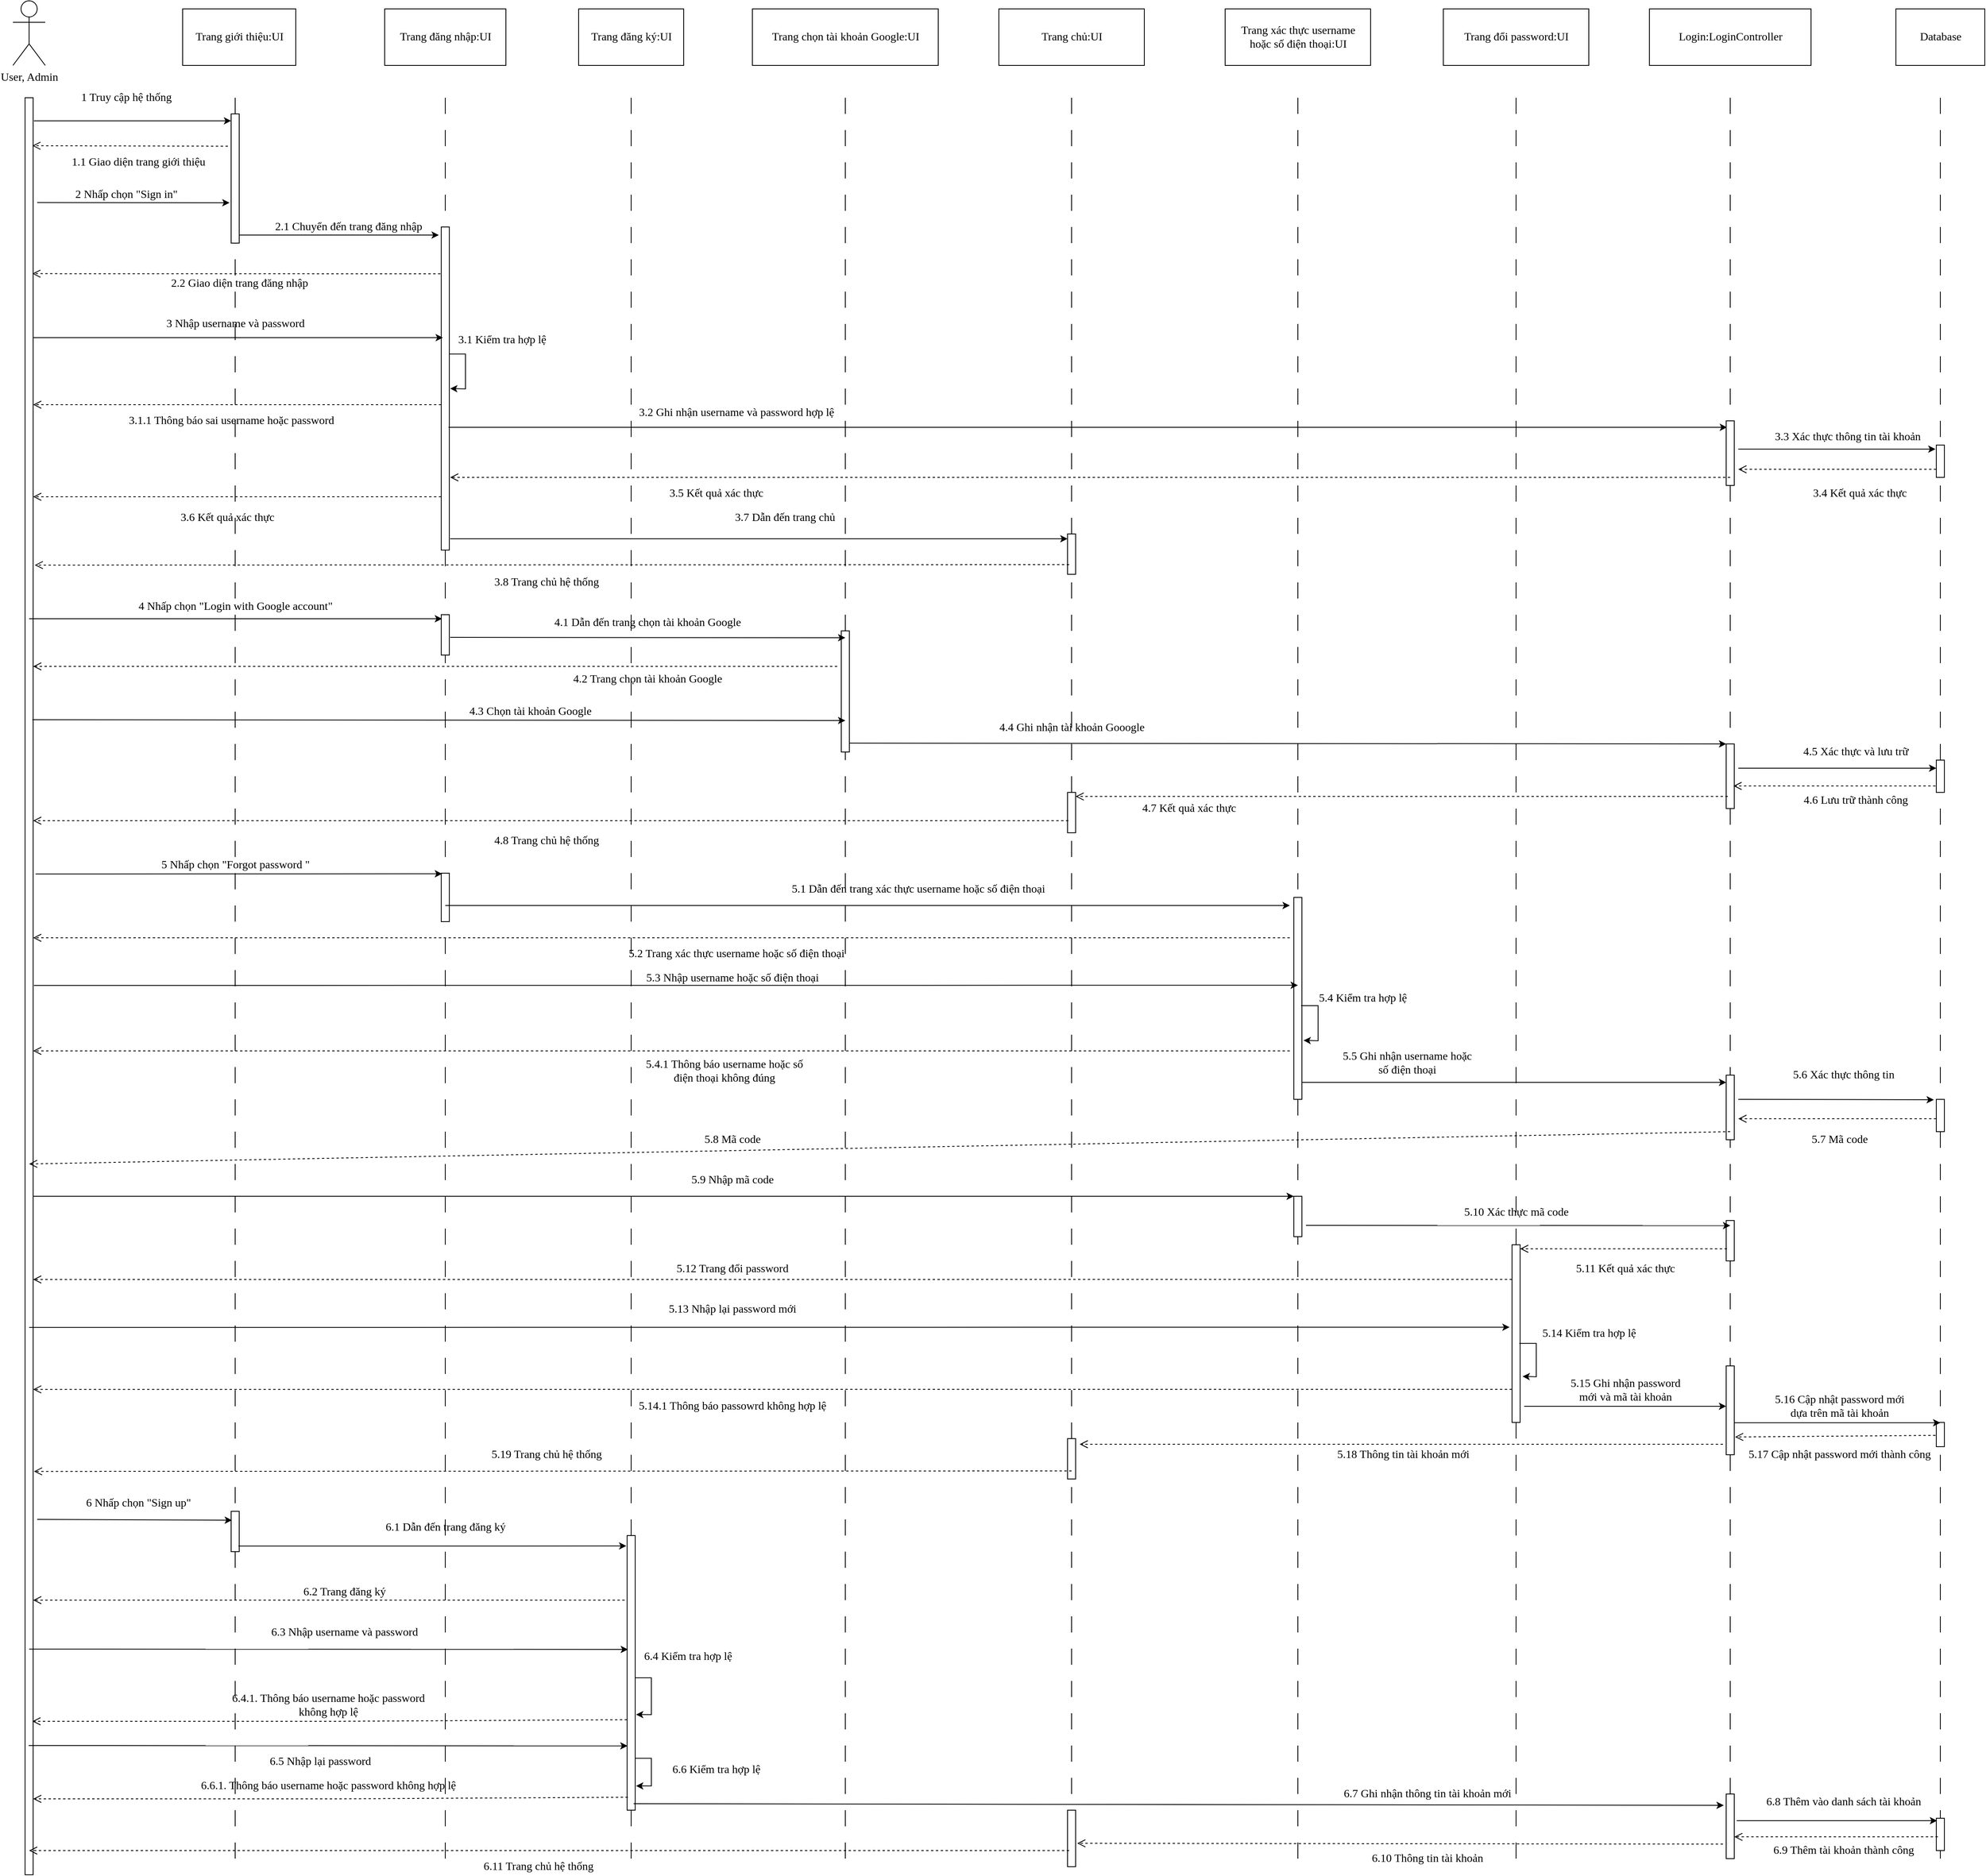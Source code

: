 <mxfile version="13.10.4" type="google"><diagram id="CUPDjBC2wS3wIYwBIbWn" name="Page-1"><mxGraphModel dx="1210" dy="659" grid="1" gridSize="10" guides="1" tooltips="1" connect="1" arrows="1" fold="1" page="1" pageScale="1" pageWidth="850" pageHeight="1100" math="0" shadow="0"><root><mxCell id="0"/><mxCell id="1" parent="0"/><mxCell id="hWEHKw0oi7JlBemPA37--1" value="User, Admin" style="shape=umlActor;verticalLabelPosition=bottom;verticalAlign=top;html=1;fontFamily=Verdana;fontSize=14;" parent="1" vertex="1"><mxGeometry x="80" y="40" width="40" height="80" as="geometry"/></mxCell><mxCell id="hWEHKw0oi7JlBemPA37--2" value="" style="html=1;points=[];perimeter=orthogonalPerimeter;fontFamily=Verdana;fontSize=14;" parent="1" vertex="1"><mxGeometry x="95" y="160" width="10" height="2200" as="geometry"/></mxCell><mxCell id="hWEHKw0oi7JlBemPA37--3" value="Trang giới thiệu:UI" style="html=1;fontFamily=Verdana;fontSize=14;" parent="1" vertex="1"><mxGeometry x="290" y="50" width="140" height="70" as="geometry"/></mxCell><mxCell id="hWEHKw0oi7JlBemPA37--4" value="Trang đăng nhập:UI" style="html=1;fontFamily=Verdana;fontSize=14;" parent="1" vertex="1"><mxGeometry x="540" y="50" width="150" height="70" as="geometry"/></mxCell><mxCell id="hWEHKw0oi7JlBemPA37--5" value="Trang đăng ký:UI" style="html=1;fontFamily=Verdana;fontSize=14;" parent="1" vertex="1"><mxGeometry x="780" y="50" width="130" height="70" as="geometry"/></mxCell><mxCell id="hWEHKw0oi7JlBemPA37--6" value="Trang chọn tài khoản Google:UI" style="html=1;fontFamily=Verdana;fontSize=14;" parent="1" vertex="1"><mxGeometry x="995" y="50" width="230" height="70" as="geometry"/></mxCell><mxCell id="hWEHKw0oi7JlBemPA37--7" value="Login:LoginController" style="html=1;fontFamily=Verdana;fontSize=14;" parent="1" vertex="1"><mxGeometry x="2105" y="50" width="200" height="70" as="geometry"/></mxCell><mxCell id="hWEHKw0oi7JlBemPA37--8" value="Database" style="html=1;fontFamily=Verdana;fontSize=14;" parent="1" vertex="1"><mxGeometry x="2410" y="50" width="110" height="70" as="geometry"/></mxCell><mxCell id="hWEHKw0oi7JlBemPA37--9" value="" style="line;strokeWidth=1;direction=south;html=1;dashed=1;dashPattern=20 20;fontFamily=Verdana;fontSize=14;" parent="1" vertex="1"><mxGeometry x="350" y="160" width="10" height="2200" as="geometry"/></mxCell><mxCell id="hWEHKw0oi7JlBemPA37--12" value="" style="line;strokeWidth=1;direction=south;html=1;dashed=1;dashPattern=20 20;fontFamily=Verdana;fontSize=14;" parent="1" vertex="1"><mxGeometry x="610" y="160" width="10" height="2200" as="geometry"/></mxCell><mxCell id="hWEHKw0oi7JlBemPA37--13" value="" style="line;strokeWidth=1;direction=south;html=1;dashed=1;dashPattern=20 20;fontFamily=Verdana;fontSize=14;" parent="1" vertex="1"><mxGeometry x="840" y="160" width="10" height="2200" as="geometry"/></mxCell><mxCell id="hWEHKw0oi7JlBemPA37--14" value="" style="line;strokeWidth=1;direction=south;html=1;dashed=1;dashPattern=20 20;fontFamily=Verdana;fontSize=14;" parent="1" vertex="1"><mxGeometry x="1105" y="160" width="10" height="2200" as="geometry"/></mxCell><mxCell id="hWEHKw0oi7JlBemPA37--15" value="" style="line;strokeWidth=1;direction=south;html=1;dashed=1;dashPattern=20 20;fontFamily=Verdana;fontSize=14;" parent="1" vertex="1"><mxGeometry x="2200" y="160" width="10" height="2200" as="geometry"/></mxCell><mxCell id="hWEHKw0oi7JlBemPA37--16" value="" style="line;strokeWidth=1;direction=south;html=1;dashed=1;dashPattern=20 20;fontFamily=Verdana;fontSize=14;" parent="1" vertex="1"><mxGeometry x="2460" y="160" width="10" height="2200" as="geometry"/></mxCell><mxCell id="p5-qOaC-s5aJqxUV4c3C-1" value="" style="endArrow=classic;html=1;exitX=1.1;exitY=0.013;exitDx=0;exitDy=0;exitPerimeter=0;fontFamily=Verdana;fontSize=14;" parent="1" source="hWEHKw0oi7JlBemPA37--2" target="p5-qOaC-s5aJqxUV4c3C-2" edge="1"><mxGeometry width="50" height="50" relative="1" as="geometry"><mxPoint x="420" y="280" as="sourcePoint"/><mxPoint x="310" y="182" as="targetPoint"/></mxGeometry></mxCell><mxCell id="p5-qOaC-s5aJqxUV4c3C-2" value="" style="html=1;points=[];perimeter=orthogonalPerimeter;fontFamily=Verdana;fontSize=14;" parent="1" vertex="1"><mxGeometry x="350" y="180" width="10" height="160" as="geometry"/></mxCell><mxCell id="p5-qOaC-s5aJqxUV4c3C-3" value="1 Truy cập hệ thống" style="text;html=1;align=center;verticalAlign=middle;resizable=0;points=[];autosize=1;fontFamily=Verdana;fontSize=14;" parent="1" vertex="1"><mxGeometry x="140" y="150" width="160" height="20" as="geometry"/></mxCell><mxCell id="p5-qOaC-s5aJqxUV4c3C-4" value="" style="html=1;verticalAlign=bottom;endArrow=open;dashed=1;endSize=8;entryX=0.9;entryY=0.027;entryDx=0;entryDy=0;entryPerimeter=0;fontFamily=Verdana;fontSize=14;" parent="1" target="hWEHKw0oi7JlBemPA37--2" edge="1"><mxGeometry relative="1" as="geometry"><mxPoint x="346" y="220" as="sourcePoint"/><mxPoint x="400" y="260" as="targetPoint"/></mxGeometry></mxCell><mxCell id="p5-qOaC-s5aJqxUV4c3C-5" value="1.1 Giao diện trang giới thiệu" style="text;html=1;align=center;verticalAlign=middle;resizable=0;points=[];autosize=1;fontFamily=Verdana;fontSize=14;" parent="1" vertex="1"><mxGeometry x="125" y="230" width="220" height="20" as="geometry"/></mxCell><mxCell id="55dlHWqu9DWazeISwio_-1" value="" style="endArrow=classic;html=1;exitX=1.5;exitY=0.059;exitDx=0;exitDy=0;exitPerimeter=0;fontFamily=Verdana;fontSize=14;" parent="1" source="hWEHKw0oi7JlBemPA37--2" edge="1"><mxGeometry width="50" height="50" relative="1" as="geometry"><mxPoint x="420" y="380" as="sourcePoint"/><mxPoint x="348" y="290" as="targetPoint"/></mxGeometry></mxCell><mxCell id="55dlHWqu9DWazeISwio_-2" value="2 Nhấp chọn &quot;Sign in&quot;" style="text;html=1;align=center;verticalAlign=middle;resizable=0;points=[];autosize=1;fontFamily=Verdana;fontSize=14;" parent="1" vertex="1"><mxGeometry x="135" y="270" width="170" height="20" as="geometry"/></mxCell><mxCell id="55dlHWqu9DWazeISwio_-12" style="edgeStyle=orthogonalEdgeStyle;rounded=0;orthogonalLoop=1;jettySize=auto;html=1;exitX=0.9;exitY=0.393;exitDx=0;exitDy=0;exitPerimeter=0;fontFamily=Verdana;fontSize=14;" parent="1" source="55dlHWqu9DWazeISwio_-3" edge="1"><mxGeometry relative="1" as="geometry"><mxPoint x="621" y="520" as="targetPoint"/></mxGeometry></mxCell><mxCell id="55dlHWqu9DWazeISwio_-3" value="" style="html=1;points=[];perimeter=orthogonalPerimeter;fontFamily=Verdana;fontSize=14;" parent="1" vertex="1"><mxGeometry x="610" y="320" width="10" height="400" as="geometry"/></mxCell><mxCell id="55dlHWqu9DWazeISwio_-4" value="" style="endArrow=classic;html=1;fontFamily=Verdana;fontSize=14;" parent="1" edge="1"><mxGeometry width="50" height="50" relative="1" as="geometry"><mxPoint x="360" y="330" as="sourcePoint"/><mxPoint x="607" y="330" as="targetPoint"/></mxGeometry></mxCell><mxCell id="55dlHWqu9DWazeISwio_-5" value="2.1 Chuyển đến trang đăng nhập" style="text;html=1;align=center;verticalAlign=middle;resizable=0;points=[];autosize=1;fontFamily=Verdana;fontSize=14;" parent="1" vertex="1"><mxGeometry x="370" y="310" width="250" height="20" as="geometry"/></mxCell><mxCell id="55dlHWqu9DWazeISwio_-6" value="" style="html=1;verticalAlign=bottom;endArrow=open;dashed=1;endSize=8;entryX=0.9;entryY=0.099;entryDx=0;entryDy=0;entryPerimeter=0;fontFamily=Verdana;fontSize=14;" parent="1" target="hWEHKw0oi7JlBemPA37--2" edge="1"><mxGeometry relative="1" as="geometry"><mxPoint x="609" y="378" as="sourcePoint"/><mxPoint x="362" y="372" as="targetPoint"/></mxGeometry></mxCell><mxCell id="55dlHWqu9DWazeISwio_-7" value="2.2 Giao diện trang đăng nhập" style="text;html=1;align=center;verticalAlign=middle;resizable=0;points=[];autosize=1;fontFamily=Verdana;fontSize=14;" parent="1" vertex="1"><mxGeometry x="245" y="380" width="230" height="20" as="geometry"/></mxCell><mxCell id="55dlHWqu9DWazeISwio_-10" value="" style="endArrow=classic;html=1;exitX=1;exitY=0.135;exitDx=0;exitDy=0;exitPerimeter=0;fontFamily=Verdana;fontSize=14;" parent="1" source="hWEHKw0oi7JlBemPA37--2" edge="1"><mxGeometry width="50" height="50" relative="1" as="geometry"><mxPoint x="420" y="460" as="sourcePoint"/><mxPoint x="612" y="457" as="targetPoint"/></mxGeometry></mxCell><mxCell id="55dlHWqu9DWazeISwio_-11" value="3 Nhập username và password" style="text;html=1;align=center;verticalAlign=middle;resizable=0;points=[];autosize=1;fontFamily=Verdana;fontSize=14;" parent="1" vertex="1"><mxGeometry x="240" y="430" width="230" height="20" as="geometry"/></mxCell><mxCell id="55dlHWqu9DWazeISwio_-13" value="3.1 Kiểm tra hợp lệ" style="text;html=1;align=center;verticalAlign=middle;resizable=0;points=[];autosize=1;fontFamily=Verdana;fontSize=14;" parent="1" vertex="1"><mxGeometry x="610" y="450" width="150" height="20" as="geometry"/></mxCell><mxCell id="55dlHWqu9DWazeISwio_-16" value="Trang chủ:UI" style="html=1;fontFamily=Verdana;fontSize=14;" parent="1" vertex="1"><mxGeometry x="1300" y="50" width="180" height="70" as="geometry"/></mxCell><mxCell id="55dlHWqu9DWazeISwio_-17" value="" style="line;strokeWidth=1;direction=south;html=1;dashed=1;dashPattern=20 20;fontFamily=Verdana;fontSize=14;" parent="1" vertex="1"><mxGeometry x="1385" y="160" width="10" height="2200" as="geometry"/></mxCell><mxCell id="55dlHWqu9DWazeISwio_-18" value="" style="endArrow=classic;html=1;entryX=0.1;entryY=0.1;entryDx=0;entryDy=0;entryPerimeter=0;fontFamily=Verdana;fontSize=14;" parent="1" target="55dlHWqu9DWazeISwio_-19" edge="1"><mxGeometry width="50" height="50" relative="1" as="geometry"><mxPoint x="619" y="568" as="sourcePoint"/><mxPoint x="1350" y="568" as="targetPoint"/></mxGeometry></mxCell><mxCell id="55dlHWqu9DWazeISwio_-19" value="" style="html=1;points=[];perimeter=orthogonalPerimeter;fontFamily=Verdana;fontSize=14;" parent="1" vertex="1"><mxGeometry x="2200" y="560" width="10" height="80" as="geometry"/></mxCell><mxCell id="55dlHWqu9DWazeISwio_-20" value="3.2 Ghi nhận username và password hợp lệ" style="text;html=1;align=center;verticalAlign=middle;resizable=0;points=[];autosize=1;fontFamily=Verdana;fontSize=14;" parent="1" vertex="1"><mxGeometry x="815" y="540" width="320" height="20" as="geometry"/></mxCell><mxCell id="55dlHWqu9DWazeISwio_-21" value="" style="html=1;points=[];perimeter=orthogonalPerimeter;fontFamily=Verdana;fontSize=14;" parent="1" vertex="1"><mxGeometry x="2460" y="590" width="10" height="40" as="geometry"/></mxCell><mxCell id="55dlHWqu9DWazeISwio_-22" value="" style="endArrow=classic;html=1;entryX=-0.1;entryY=0.125;entryDx=0;entryDy=0;entryPerimeter=0;exitX=1.5;exitY=0.438;exitDx=0;exitDy=0;exitPerimeter=0;fontFamily=Verdana;fontSize=14;" parent="1" source="55dlHWqu9DWazeISwio_-19" target="55dlHWqu9DWazeISwio_-21" edge="1"><mxGeometry width="50" height="50" relative="1" as="geometry"><mxPoint x="1970" y="595" as="sourcePoint"/><mxPoint x="1790" y="460" as="targetPoint"/></mxGeometry></mxCell><mxCell id="55dlHWqu9DWazeISwio_-23" value="&lt;div style=&quot;font-size: 14px;&quot;&gt;3.3 Xác thực thông tin tài khoản&lt;br style=&quot;font-size: 14px;&quot;&gt;&lt;/div&gt;" style="text;html=1;align=center;verticalAlign=middle;resizable=0;points=[];autosize=1;fontFamily=Verdana;fontSize=14;" parent="1" vertex="1"><mxGeometry x="2230" y="570" width="240" height="20" as="geometry"/></mxCell><mxCell id="55dlHWqu9DWazeISwio_-24" value="" style="html=1;verticalAlign=bottom;endArrow=open;dashed=1;endSize=8;exitX=0;exitY=0.75;exitDx=0;exitDy=0;exitPerimeter=0;entryX=1.5;entryY=0.75;entryDx=0;entryDy=0;entryPerimeter=0;fontFamily=Verdana;fontSize=14;" parent="1" source="55dlHWqu9DWazeISwio_-21" target="55dlHWqu9DWazeISwio_-19" edge="1"><mxGeometry relative="1" as="geometry"><mxPoint x="1900" y="490" as="sourcePoint"/><mxPoint x="1820" y="490" as="targetPoint"/></mxGeometry></mxCell><mxCell id="55dlHWqu9DWazeISwio_-25" value="3.4 Kết quả xác thực" style="text;html=1;align=center;verticalAlign=middle;resizable=0;points=[];autosize=1;fontFamily=Verdana;fontSize=14;" parent="1" vertex="1"><mxGeometry x="2285" y="640" width="160" height="20" as="geometry"/></mxCell><mxCell id="55dlHWqu9DWazeISwio_-26" value="" style="html=1;verticalAlign=bottom;endArrow=open;dashed=1;endSize=8;exitX=0.5;exitY=0.875;exitDx=0;exitDy=0;exitPerimeter=0;fontFamily=Verdana;fontSize=14;" parent="1" source="55dlHWqu9DWazeISwio_-19" edge="1"><mxGeometry relative="1" as="geometry"><mxPoint x="1663" y="630" as="sourcePoint"/><mxPoint x="621" y="630" as="targetPoint"/></mxGeometry></mxCell><mxCell id="55dlHWqu9DWazeISwio_-27" value="3.5 Kết quả xác thực" style="text;html=1;align=center;verticalAlign=middle;resizable=0;points=[];autosize=1;fontFamily=Verdana;fontSize=14;" parent="1" vertex="1"><mxGeometry x="870" y="640" width="160" height="20" as="geometry"/></mxCell><mxCell id="55dlHWqu9DWazeISwio_-28" value="" style="html=1;verticalAlign=bottom;endArrow=open;dashed=1;endSize=8;exitX=0;exitY=0.835;exitDx=0;exitDy=0;exitPerimeter=0;fontFamily=Verdana;fontSize=14;" parent="1" source="55dlHWqu9DWazeISwio_-3" target="hWEHKw0oi7JlBemPA37--2" edge="1"><mxGeometry relative="1" as="geometry"><mxPoint x="480" y="520" as="sourcePoint"/><mxPoint x="400" y="520" as="targetPoint"/></mxGeometry></mxCell><mxCell id="55dlHWqu9DWazeISwio_-29" value="3.6 Kết quả xác thực" style="text;html=1;align=center;verticalAlign=middle;resizable=0;points=[];autosize=1;fontFamily=Verdana;fontSize=14;" parent="1" vertex="1"><mxGeometry x="265" y="670" width="160" height="20" as="geometry"/></mxCell><mxCell id="55dlHWqu9DWazeISwio_-30" value="" style="html=1;points=[];perimeter=orthogonalPerimeter;fontFamily=Verdana;fontSize=14;" parent="1" vertex="1"><mxGeometry x="1385" y="700" width="10" height="50" as="geometry"/></mxCell><mxCell id="55dlHWqu9DWazeISwio_-31" value="" style="endArrow=classic;html=1;entryX=0;entryY=0.12;entryDx=0;entryDy=0;entryPerimeter=0;fontFamily=Verdana;fontSize=14;" parent="1" target="55dlHWqu9DWazeISwio_-30" edge="1"><mxGeometry width="50" height="50" relative="1" as="geometry"><mxPoint x="621" y="706" as="sourcePoint"/><mxPoint x="1050" y="550" as="targetPoint"/></mxGeometry></mxCell><mxCell id="55dlHWqu9DWazeISwio_-32" value="3.7 Dẫn đến trang chủ" style="text;html=1;align=center;verticalAlign=middle;resizable=0;points=[];autosize=1;fontFamily=Verdana;fontSize=14;" parent="1" vertex="1"><mxGeometry x="950" y="670" width="170" height="20" as="geometry"/></mxCell><mxCell id="55dlHWqu9DWazeISwio_-33" value="" style="html=1;verticalAlign=bottom;endArrow=open;dashed=1;endSize=8;exitX=0.2;exitY=0.76;exitDx=0;exitDy=0;exitPerimeter=0;entryX=1.2;entryY=0.263;entryDx=0;entryDy=0;entryPerimeter=0;fontFamily=Verdana;fontSize=14;" parent="1" source="55dlHWqu9DWazeISwio_-30" target="hWEHKw0oi7JlBemPA37--2" edge="1"><mxGeometry relative="1" as="geometry"><mxPoint x="1060" y="570" as="sourcePoint"/><mxPoint x="980" y="570" as="targetPoint"/></mxGeometry></mxCell><mxCell id="55dlHWqu9DWazeISwio_-34" value="3.8 Trang chủ hệ thống" style="text;html=1;align=center;verticalAlign=middle;resizable=0;points=[];autosize=1;fontFamily=Verdana;fontSize=14;" parent="1" vertex="1"><mxGeometry x="650" y="750" width="180" height="20" as="geometry"/></mxCell><mxCell id="55dlHWqu9DWazeISwio_-35" value="" style="html=1;points=[];perimeter=orthogonalPerimeter;fontFamily=Verdana;fontSize=14;" parent="1" vertex="1"><mxGeometry x="610" y="800" width="10" height="50" as="geometry"/></mxCell><mxCell id="55dlHWqu9DWazeISwio_-36" value="" style="endArrow=classic;html=1;entryX=0.1;entryY=0.1;entryDx=0;entryDy=0;entryPerimeter=0;fontFamily=Verdana;fontSize=14;" parent="1" target="55dlHWqu9DWazeISwio_-35" edge="1"><mxGeometry width="50" height="50" relative="1" as="geometry"><mxPoint x="100" y="805" as="sourcePoint"/><mxPoint x="450" y="700" as="targetPoint"/></mxGeometry></mxCell><mxCell id="55dlHWqu9DWazeISwio_-37" value="4 Nhấp chọn &quot;Login with Google account&quot;" style="text;html=1;align=center;verticalAlign=middle;resizable=0;points=[];autosize=1;fontFamily=Verdana;fontSize=14;" parent="1" vertex="1"><mxGeometry x="200" y="780" width="310" height="20" as="geometry"/></mxCell><mxCell id="55dlHWqu9DWazeISwio_-38" value="" style="html=1;points=[];perimeter=orthogonalPerimeter;fontFamily=Verdana;fontSize=14;" parent="1" vertex="1"><mxGeometry x="1105" y="820" width="10" height="150" as="geometry"/></mxCell><mxCell id="55dlHWqu9DWazeISwio_-39" value="" style="endArrow=classic;html=1;entryX=0.5;entryY=0.057;entryDx=0;entryDy=0;entryPerimeter=0;fontFamily=Verdana;fontSize=14;" parent="1" target="55dlHWqu9DWazeISwio_-38" edge="1"><mxGeometry width="50" height="50" relative="1" as="geometry"><mxPoint x="621" y="828" as="sourcePoint"/><mxPoint x="800" y="780" as="targetPoint"/></mxGeometry></mxCell><mxCell id="55dlHWqu9DWazeISwio_-40" value="4.1 Dẫn đến trang chọn tài khoản Google" style="text;html=1;align=center;verticalAlign=middle;resizable=0;points=[];autosize=1;fontFamily=Verdana;fontSize=14;" parent="1" vertex="1"><mxGeometry x="710" y="800" width="310" height="20" as="geometry"/></mxCell><mxCell id="55dlHWqu9DWazeISwio_-41" value="" style="html=1;verticalAlign=bottom;endArrow=open;dashed=1;endSize=8;fontFamily=Verdana;fontSize=14;entryX=1;entryY=0.32;entryDx=0;entryDy=0;entryPerimeter=0;" parent="1" target="hWEHKw0oi7JlBemPA37--2" edge="1"><mxGeometry relative="1" as="geometry"><mxPoint x="1100" y="864" as="sourcePoint"/><mxPoint x="750" y="810" as="targetPoint"/></mxGeometry></mxCell><mxCell id="55dlHWqu9DWazeISwio_-43" value="4.2 Trang chọn tài khoản Google" style="text;html=1;align=center;verticalAlign=middle;resizable=0;points=[];autosize=1;fontFamily=Verdana;fontSize=14;" parent="1" vertex="1"><mxGeometry x="745" y="870" width="240" height="20" as="geometry"/></mxCell><mxCell id="55dlHWqu9DWazeISwio_-47" value="" style="endArrow=classic;html=1;exitX=0.9;exitY=0.35;exitDx=0;exitDy=0;exitPerimeter=0;fontFamily=Verdana;fontSize=14;" parent="1" source="hWEHKw0oi7JlBemPA37--2" edge="1"><mxGeometry width="50" height="50" relative="1" as="geometry"><mxPoint x="109" y="931" as="sourcePoint"/><mxPoint x="1110" y="931" as="targetPoint"/></mxGeometry></mxCell><mxCell id="55dlHWqu9DWazeISwio_-48" value="4.3 Chọn tài khoản Google" style="text;html=1;align=center;verticalAlign=middle;resizable=0;points=[];autosize=1;fontFamily=Verdana;fontSize=14;" parent="1" vertex="1"><mxGeometry x="620" y="910" width="200" height="20" as="geometry"/></mxCell><mxCell id="55dlHWqu9DWazeISwio_-49" value="" style="html=1;points=[];perimeter=orthogonalPerimeter;fontFamily=Verdana;fontSize=14;" parent="1" vertex="1"><mxGeometry x="2200" y="960" width="10" height="80" as="geometry"/></mxCell><mxCell id="55dlHWqu9DWazeISwio_-50" value="" style="endArrow=classic;html=1;exitX=1;exitY=0.927;exitDx=0;exitDy=0;exitPerimeter=0;fontFamily=Verdana;fontSize=14;" parent="1" source="55dlHWqu9DWazeISwio_-38" target="55dlHWqu9DWazeISwio_-49" edge="1"><mxGeometry width="50" height="50" relative="1" as="geometry"><mxPoint x="1310" y="1020" as="sourcePoint"/><mxPoint x="1360" y="970" as="targetPoint"/></mxGeometry></mxCell><mxCell id="55dlHWqu9DWazeISwio_-51" value="4.4 Ghi nhận tài khoản Gooogle" style="text;html=1;align=center;verticalAlign=middle;resizable=0;points=[];autosize=1;fontFamily=Verdana;fontSize=14;" parent="1" vertex="1"><mxGeometry x="1270" y="930" width="240" height="20" as="geometry"/></mxCell><mxCell id="55dlHWqu9DWazeISwio_-52" value="" style="html=1;points=[];perimeter=orthogonalPerimeter;fontFamily=Verdana;fontSize=14;" parent="1" vertex="1"><mxGeometry x="2460" y="980" width="10" height="40" as="geometry"/></mxCell><mxCell id="55dlHWqu9DWazeISwio_-53" value="" style="endArrow=classic;html=1;exitX=1.5;exitY=0.375;exitDx=0;exitDy=0;exitPerimeter=0;fontFamily=Verdana;fontSize=14;" parent="1" source="55dlHWqu9DWazeISwio_-49" target="55dlHWqu9DWazeISwio_-52" edge="1"><mxGeometry width="50" height="50" relative="1" as="geometry"><mxPoint x="1860" y="1020" as="sourcePoint"/><mxPoint x="1910" y="970" as="targetPoint"/></mxGeometry></mxCell><mxCell id="55dlHWqu9DWazeISwio_-54" value="4.5 Xác thực và lưu trữ" style="text;html=1;align=center;verticalAlign=middle;resizable=0;points=[];autosize=1;fontFamily=Verdana;fontSize=14;" parent="1" vertex="1"><mxGeometry x="2270" y="960" width="180" height="20" as="geometry"/></mxCell><mxCell id="55dlHWqu9DWazeISwio_-55" value="" style="html=1;points=[];perimeter=orthogonalPerimeter;fontFamily=Verdana;fontSize=14;" parent="1" vertex="1"><mxGeometry x="1385" y="1020" width="10" height="50" as="geometry"/></mxCell><mxCell id="55dlHWqu9DWazeISwio_-56" value="" style="html=1;verticalAlign=bottom;endArrow=open;dashed=1;endSize=8;exitX=0.2;exitY=0.813;exitDx=0;exitDy=0;exitPerimeter=0;fontFamily=Verdana;fontSize=14;" parent="1" source="55dlHWqu9DWazeISwio_-49" target="55dlHWqu9DWazeISwio_-55" edge="1"><mxGeometry relative="1" as="geometry"><mxPoint x="1520" y="1030" as="sourcePoint"/><mxPoint x="1440" y="1030" as="targetPoint"/></mxGeometry></mxCell><mxCell id="55dlHWqu9DWazeISwio_-57" value="4.7 Kết quả xác thực" style="text;html=1;align=center;verticalAlign=middle;resizable=0;points=[];autosize=1;fontFamily=Verdana;fontSize=14;" parent="1" vertex="1"><mxGeometry x="1455" y="1030" width="160" height="20" as="geometry"/></mxCell><mxCell id="55dlHWqu9DWazeISwio_-58" value="" style="html=1;verticalAlign=bottom;endArrow=open;dashed=1;endSize=8;exitX=0.1;exitY=0.7;exitDx=0;exitDy=0;exitPerimeter=0;fontFamily=Verdana;fontSize=14;" parent="1" source="55dlHWqu9DWazeISwio_-55" target="hWEHKw0oi7JlBemPA37--2" edge="1"><mxGeometry relative="1" as="geometry"><mxPoint x="1260" y="1030" as="sourcePoint"/><mxPoint x="1180" y="1030" as="targetPoint"/></mxGeometry></mxCell><mxCell id="55dlHWqu9DWazeISwio_-59" value="4.8 Trang chủ hệ thống" style="text;html=1;align=center;verticalAlign=middle;resizable=0;points=[];autosize=1;fontFamily=Verdana;fontSize=14;" parent="1" vertex="1"><mxGeometry x="650" y="1070" width="180" height="20" as="geometry"/></mxCell><mxCell id="55dlHWqu9DWazeISwio_-60" value="" style="html=1;points=[];perimeter=orthogonalPerimeter;fontFamily=Verdana;fontSize=14;" parent="1" vertex="1"><mxGeometry x="610" y="1120" width="10" height="60" as="geometry"/></mxCell><mxCell id="55dlHWqu9DWazeISwio_-61" value="" style="endArrow=classic;html=1;entryX=0.1;entryY=0.013;entryDx=0;entryDy=0;entryPerimeter=0;fontFamily=Verdana;fontSize=14;" parent="1" target="55dlHWqu9DWazeISwio_-60" edge="1"><mxGeometry width="50" height="50" relative="1" as="geometry"><mxPoint x="108" y="1121" as="sourcePoint"/><mxPoint x="450" y="1120" as="targetPoint"/></mxGeometry></mxCell><mxCell id="55dlHWqu9DWazeISwio_-62" value="5 Nhấp chọn &quot;Forgot password &quot;" style="text;html=1;align=center;verticalAlign=middle;resizable=0;points=[];autosize=1;fontFamily=Verdana;fontSize=14;" parent="1" vertex="1"><mxGeometry x="235" y="1100" width="240" height="20" as="geometry"/></mxCell><mxCell id="55dlHWqu9DWazeISwio_-64" value="&lt;div style=&quot;font-size: 14px;&quot;&gt;Trang xác thực username&lt;/div&gt;&lt;div style=&quot;font-size: 14px;&quot;&gt;hoặc số điện thoại:UI&lt;/div&gt;" style="html=1;fontFamily=Verdana;fontSize=14;" parent="1" vertex="1"><mxGeometry x="1580" y="50" width="180" height="70" as="geometry"/></mxCell><mxCell id="55dlHWqu9DWazeISwio_-65" value="" style="line;strokeWidth=1;direction=south;html=1;dashed=1;dashPattern=20 20;fontFamily=Verdana;fontSize=14;" parent="1" vertex="1"><mxGeometry x="1665" y="160" width="10" height="2200" as="geometry"/></mxCell><mxCell id="55dlHWqu9DWazeISwio_-66" value="" style="html=1;points=[];perimeter=orthogonalPerimeter;fontFamily=Verdana;fontSize=14;" parent="1" vertex="1"><mxGeometry x="1665" y="1150" width="10" height="250" as="geometry"/></mxCell><mxCell id="55dlHWqu9DWazeISwio_-67" value="" style="endArrow=classic;html=1;fontFamily=Verdana;fontSize=14;" parent="1" edge="1"><mxGeometry width="50" height="50" relative="1" as="geometry"><mxPoint x="615" y="1160" as="sourcePoint"/><mxPoint x="1660" y="1160" as="targetPoint"/></mxGeometry></mxCell><mxCell id="55dlHWqu9DWazeISwio_-68" value="5.1 Dẫn đến trang xác thực username hoặc số điện thoại" style="text;html=1;align=center;verticalAlign=middle;resizable=0;points=[];autosize=1;fontFamily=Verdana;fontSize=14;" parent="1" vertex="1"><mxGeometry x="990" y="1130" width="420" height="20" as="geometry"/></mxCell><mxCell id="55dlHWqu9DWazeISwio_-69" value="" style="html=1;verticalAlign=bottom;endArrow=open;dashed=1;endSize=8;fontFamily=Verdana;fontSize=14;" parent="1" target="hWEHKw0oi7JlBemPA37--2" edge="1"><mxGeometry relative="1" as="geometry"><mxPoint x="1660" y="1200" as="sourcePoint"/><mxPoint x="1420" y="1170" as="targetPoint"/></mxGeometry></mxCell><mxCell id="55dlHWqu9DWazeISwio_-70" value="5.2 Trang xác thực username hoặc số điện thoại" style="text;html=1;align=center;verticalAlign=middle;resizable=0;points=[];autosize=1;fontFamily=Verdana;fontSize=14;" parent="1" vertex="1"><mxGeometry x="795" y="1210" width="360" height="20" as="geometry"/></mxCell><mxCell id="55dlHWqu9DWazeISwio_-71" value="" style="endArrow=classic;html=1;entryX=0.5;entryY=0.435;entryDx=0;entryDy=0;entryPerimeter=0;fontFamily=Verdana;fontSize=14;" parent="1" target="55dlHWqu9DWazeISwio_-66" edge="1"><mxGeometry width="50" height="50" relative="1" as="geometry"><mxPoint x="106" y="1259" as="sourcePoint"/><mxPoint x="370" y="1150" as="targetPoint"/></mxGeometry></mxCell><mxCell id="55dlHWqu9DWazeISwio_-72" value="5.3 Nhập username hoặc số điện thoại" style="text;html=1;align=center;verticalAlign=middle;resizable=0;points=[];autosize=1;fontFamily=Verdana;fontSize=14;" parent="1" vertex="1"><mxGeometry x="825" y="1240" width="290" height="20" as="geometry"/></mxCell><mxCell id="55dlHWqu9DWazeISwio_-74" style="edgeStyle=orthogonalEdgeStyle;rounded=0;orthogonalLoop=1;jettySize=auto;html=1;exitX=0.9;exitY=0.536;exitDx=0;exitDy=0;exitPerimeter=0;fontFamily=Verdana;fontSize=14;" parent="1" source="55dlHWqu9DWazeISwio_-66" edge="1"><mxGeometry relative="1" as="geometry"><mxPoint x="1677" y="1327" as="targetPoint"/></mxGeometry></mxCell><mxCell id="55dlHWqu9DWazeISwio_-75" value="5.4 Kiểm tra hợp lệ" style="text;html=1;align=center;verticalAlign=middle;resizable=0;points=[];autosize=1;fontFamily=Verdana;fontSize=14;" parent="1" vertex="1"><mxGeometry x="1675" y="1265" width="150" height="20" as="geometry"/></mxCell><mxCell id="55dlHWqu9DWazeISwio_-78" value="" style="endArrow=classic;html=1;exitX=1;exitY=0.916;exitDx=0;exitDy=0;exitPerimeter=0;fontFamily=Verdana;fontSize=14;" parent="1" source="55dlHWqu9DWazeISwio_-66" target="55dlHWqu9DWazeISwio_-79" edge="1"><mxGeometry width="50" height="50" relative="1" as="geometry"><mxPoint x="1970" y="1200" as="sourcePoint"/><mxPoint x="2020" y="1150" as="targetPoint"/></mxGeometry></mxCell><mxCell id="55dlHWqu9DWazeISwio_-79" value="" style="html=1;points=[];perimeter=orthogonalPerimeter;fontFamily=Verdana;fontSize=14;" parent="1" vertex="1"><mxGeometry x="2200" y="1370" width="10" height="80" as="geometry"/></mxCell><mxCell id="55dlHWqu9DWazeISwio_-80" value="&lt;div style=&quot;font-size: 14px;&quot;&gt;5.5 Ghi nhận username hoặc &lt;br style=&quot;font-size: 14px;&quot;&gt;&lt;/div&gt;&lt;div style=&quot;font-size: 14px;&quot;&gt;số điện thoại&lt;br style=&quot;font-size: 14px;&quot;&gt;&lt;/div&gt;" style="text;html=1;align=center;verticalAlign=middle;resizable=0;points=[];autosize=1;fontFamily=Verdana;fontSize=14;" parent="1" vertex="1"><mxGeometry x="1695" y="1335" width="220" height="40" as="geometry"/></mxCell><mxCell id="55dlHWqu9DWazeISwio_-81" value="" style="html=1;points=[];perimeter=orthogonalPerimeter;fontFamily=Verdana;fontSize=14;" parent="1" vertex="1"><mxGeometry x="2460" y="1400" width="10" height="40" as="geometry"/></mxCell><mxCell id="55dlHWqu9DWazeISwio_-82" value="" style="endArrow=classic;html=1;exitX=1.5;exitY=0.375;exitDx=0;exitDy=0;exitPerimeter=0;entryX=-0.3;entryY=0.013;entryDx=0;entryDy=0;entryPerimeter=0;fontFamily=Verdana;fontSize=14;" parent="1" source="55dlHWqu9DWazeISwio_-79" target="55dlHWqu9DWazeISwio_-81" edge="1"><mxGeometry width="50" height="50" relative="1" as="geometry"><mxPoint x="1910" y="1330" as="sourcePoint"/><mxPoint x="1960" y="1280" as="targetPoint"/></mxGeometry></mxCell><mxCell id="55dlHWqu9DWazeISwio_-83" value="5.6 Xác thực thông tin" style="text;html=1;align=center;verticalAlign=middle;resizable=0;points=[];autosize=1;fontFamily=Verdana;fontSize=14;" parent="1" vertex="1"><mxGeometry x="2260" y="1360" width="170" height="20" as="geometry"/></mxCell><mxCell id="55dlHWqu9DWazeISwio_-84" value="" style="html=1;verticalAlign=bottom;endArrow=open;dashed=1;endSize=8;exitX=0;exitY=0.6;exitDx=0;exitDy=0;exitPerimeter=0;entryX=1.5;entryY=0.675;entryDx=0;entryDy=0;entryPerimeter=0;fontFamily=Verdana;fontSize=14;" parent="1" source="55dlHWqu9DWazeISwio_-81" target="55dlHWqu9DWazeISwio_-79" edge="1"><mxGeometry relative="1" as="geometry"><mxPoint x="1970" y="1370" as="sourcePoint"/><mxPoint x="1890" y="1370" as="targetPoint"/></mxGeometry></mxCell><mxCell id="55dlHWqu9DWazeISwio_-85" value="5.7 Mã code" style="text;html=1;align=center;verticalAlign=middle;resizable=0;points=[];autosize=1;fontFamily=Verdana;fontSize=14;" parent="1" vertex="1"><mxGeometry x="2290" y="1440" width="100" height="20" as="geometry"/></mxCell><mxCell id="55dlHWqu9DWazeISwio_-86" value="" style="html=1;verticalAlign=bottom;endArrow=open;dashed=1;endSize=8;exitX=0.5;exitY=0.875;exitDx=0;exitDy=0;exitPerimeter=0;entryX=0.5;entryY=0.6;entryDx=0;entryDy=0;entryPerimeter=0;fontFamily=Verdana;fontSize=14;" parent="1" source="55dlHWqu9DWazeISwio_-79" target="hWEHKw0oi7JlBemPA37--2" edge="1"><mxGeometry relative="1" as="geometry"><mxPoint x="1750" y="1440" as="sourcePoint"/><mxPoint x="120" y="2030" as="targetPoint"/></mxGeometry></mxCell><mxCell id="55dlHWqu9DWazeISwio_-87" value="5.8 Mã code" style="text;html=1;align=center;verticalAlign=middle;resizable=0;points=[];autosize=1;fontFamily=Verdana;fontSize=14;" parent="1" vertex="1"><mxGeometry x="920" y="1440" width="100" height="20" as="geometry"/></mxCell><mxCell id="55dlHWqu9DWazeISwio_-88" value="" style="html=1;points=[];perimeter=orthogonalPerimeter;fontFamily=Verdana;fontSize=14;" parent="1" vertex="1"><mxGeometry x="1665" y="1520" width="10" height="50" as="geometry"/></mxCell><mxCell id="55dlHWqu9DWazeISwio_-89" value="" style="endArrow=classic;html=1;fontFamily=Verdana;fontSize=14;" parent="1" source="hWEHKw0oi7JlBemPA37--2" target="55dlHWqu9DWazeISwio_-88" edge="1"><mxGeometry width="50" height="50" relative="1" as="geometry"><mxPoint x="180" y="1360" as="sourcePoint"/><mxPoint x="230" y="1310" as="targetPoint"/></mxGeometry></mxCell><mxCell id="55dlHWqu9DWazeISwio_-90" value="5.9 Nhập mã code" style="text;html=1;align=center;verticalAlign=middle;resizable=0;points=[];autosize=1;fontFamily=Verdana;fontSize=14;" parent="1" vertex="1"><mxGeometry x="900" y="1490" width="140" height="20" as="geometry"/></mxCell><mxCell id="55dlHWqu9DWazeISwio_-91" value="" style="html=1;points=[];perimeter=orthogonalPerimeter;fontFamily=Verdana;fontSize=14;" parent="1" vertex="1"><mxGeometry x="2200" y="1550" width="10" height="50" as="geometry"/></mxCell><mxCell id="55dlHWqu9DWazeISwio_-92" value="" style="endArrow=classic;html=1;entryX=0.5;entryY=0.125;entryDx=0;entryDy=0;entryPerimeter=0;fontFamily=Verdana;fontSize=14;" parent="1" target="55dlHWqu9DWazeISwio_-91" edge="1"><mxGeometry width="50" height="50" relative="1" as="geometry"><mxPoint x="1680" y="1556" as="sourcePoint"/><mxPoint x="1730" y="1580" as="targetPoint"/></mxGeometry></mxCell><mxCell id="55dlHWqu9DWazeISwio_-93" value="5.10 Xác thực mã code" style="text;html=1;align=center;verticalAlign=middle;resizable=0;points=[];autosize=1;fontFamily=Verdana;fontSize=14;" parent="1" vertex="1"><mxGeometry x="1850" y="1530" width="180" height="20" as="geometry"/></mxCell><mxCell id="55dlHWqu9DWazeISwio_-94" value="&lt;div style=&quot;font-size: 14px;&quot;&gt;Trang đổi password:UI&lt;/div&gt;" style="html=1;fontFamily=Verdana;fontSize=14;" parent="1" vertex="1"><mxGeometry x="1850" y="50" width="180" height="70" as="geometry"/></mxCell><mxCell id="55dlHWqu9DWazeISwio_-95" value="" style="line;strokeWidth=1;direction=south;html=1;dashed=1;dashPattern=20 20;fontFamily=Verdana;fontSize=14;" parent="1" vertex="1"><mxGeometry x="1935" y="160" width="10" height="2200" as="geometry"/></mxCell><mxCell id="55dlHWqu9DWazeISwio_-96" value="" style="html=1;verticalAlign=bottom;endArrow=open;dashed=1;endSize=8;exitX=0.1;exitY=0.7;exitDx=0;exitDy=0;exitPerimeter=0;fontFamily=Verdana;fontSize=14;" parent="1" source="55dlHWqu9DWazeISwio_-91" target="55dlHWqu9DWazeISwio_-97" edge="1"><mxGeometry relative="1" as="geometry"><mxPoint x="2030" y="1630" as="sourcePoint"/><mxPoint x="2020" y="1585" as="targetPoint"/></mxGeometry></mxCell><mxCell id="55dlHWqu9DWazeISwio_-97" value="" style="html=1;points=[];perimeter=orthogonalPerimeter;fontFamily=Verdana;fontSize=14;" parent="1" vertex="1"><mxGeometry x="1935" y="1580" width="10" height="220" as="geometry"/></mxCell><mxCell id="55dlHWqu9DWazeISwio_-98" value="" style="html=1;verticalAlign=bottom;endArrow=open;dashed=1;endSize=8;exitX=0;exitY=0.195;exitDx=0;exitDy=0;exitPerimeter=0;entryX=1;entryY=0.665;entryDx=0;entryDy=0;entryPerimeter=0;fontFamily=Verdana;fontSize=14;" parent="1" source="55dlHWqu9DWazeISwio_-97" target="hWEHKw0oi7JlBemPA37--2" edge="1"><mxGeometry relative="1" as="geometry"><mxPoint x="1970" y="1690" as="sourcePoint"/><mxPoint x="1890" y="1690" as="targetPoint"/></mxGeometry></mxCell><mxCell id="55dlHWqu9DWazeISwio_-99" value="5.11 Kết quả xác thực" style="text;html=1;align=center;verticalAlign=middle;resizable=0;points=[];autosize=1;fontFamily=Verdana;fontSize=14;" parent="1" vertex="1"><mxGeometry x="1990" y="1600" width="170" height="20" as="geometry"/></mxCell><mxCell id="55dlHWqu9DWazeISwio_-100" value="5.12 Trang đổi password" style="text;html=1;align=center;verticalAlign=middle;resizable=0;points=[];autosize=1;fontFamily=Verdana;fontSize=14;" parent="1" vertex="1"><mxGeometry x="875" y="1600" width="190" height="20" as="geometry"/></mxCell><mxCell id="55dlHWqu9DWazeISwio_-101" value="" style="endArrow=classic;html=1;exitX=0.5;exitY=0.692;exitDx=0;exitDy=0;exitPerimeter=0;entryX=-0.3;entryY=0.464;entryDx=0;entryDy=0;entryPerimeter=0;fontFamily=Verdana;fontSize=14;" parent="1" source="hWEHKw0oi7JlBemPA37--2" target="55dlHWqu9DWazeISwio_-97" edge="1"><mxGeometry width="50" height="50" relative="1" as="geometry"><mxPoint x="360" y="1710" as="sourcePoint"/><mxPoint x="410" y="1660" as="targetPoint"/></mxGeometry></mxCell><mxCell id="55dlHWqu9DWazeISwio_-102" value="5.13 Nhập lại password mới" style="text;html=1;align=center;verticalAlign=middle;resizable=0;points=[];autosize=1;fontFamily=Verdana;fontSize=14;" parent="1" vertex="1"><mxGeometry x="865" y="1650" width="210" height="20" as="geometry"/></mxCell><mxCell id="55dlHWqu9DWazeISwio_-103" style="edgeStyle=orthogonalEdgeStyle;rounded=0;orthogonalLoop=1;jettySize=auto;html=1;exitX=0.9;exitY=0.555;exitDx=0;exitDy=0;exitPerimeter=0;fontFamily=Verdana;fontSize=14;" parent="1" source="55dlHWqu9DWazeISwio_-97" edge="1"><mxGeometry relative="1" as="geometry"><mxPoint x="1948" y="1743" as="targetPoint"/></mxGeometry></mxCell><mxCell id="55dlHWqu9DWazeISwio_-104" value="5.14 Kiểm tra hợp lệ" style="text;html=1;align=center;verticalAlign=middle;resizable=0;points=[];autosize=1;fontFamily=Verdana;fontSize=14;" parent="1" vertex="1"><mxGeometry x="1950" y="1680" width="160" height="20" as="geometry"/></mxCell><mxCell id="55dlHWqu9DWazeISwio_-105" value="" style="endArrow=classic;html=1;exitX=1.5;exitY=0.909;exitDx=0;exitDy=0;exitPerimeter=0;fontFamily=Verdana;fontSize=14;" parent="1" source="55dlHWqu9DWazeISwio_-97" target="55dlHWqu9DWazeISwio_-106" edge="1"><mxGeometry width="50" height="50" relative="1" as="geometry"><mxPoint x="2030" y="1710" as="sourcePoint"/><mxPoint x="2080" y="1660" as="targetPoint"/></mxGeometry></mxCell><mxCell id="55dlHWqu9DWazeISwio_-106" value="" style="html=1;points=[];perimeter=orthogonalPerimeter;fontFamily=Verdana;fontSize=14;" parent="1" vertex="1"><mxGeometry x="2200" y="1730" width="10" height="110" as="geometry"/></mxCell><mxCell id="55dlHWqu9DWazeISwio_-107" value="&lt;div&gt;5.15 Ghi nhận password&lt;/div&gt;&lt;div&gt;mới và mã tài khoản&lt;/div&gt;" style="text;html=1;align=center;verticalAlign=middle;resizable=0;points=[];autosize=1;fontFamily=Verdana;fontSize=14;" parent="1" vertex="1"><mxGeometry x="1980" y="1740" width="190" height="40" as="geometry"/></mxCell><mxCell id="55dlHWqu9DWazeISwio_-108" value="" style="html=1;points=[];perimeter=orthogonalPerimeter;fontFamily=Verdana;fontSize=14;" parent="1" vertex="1"><mxGeometry x="2460" y="1800" width="10" height="30" as="geometry"/></mxCell><mxCell id="55dlHWqu9DWazeISwio_-109" value="" style="endArrow=classic;html=1;entryX=0.5;entryY=0.013;entryDx=0;entryDy=0;entryPerimeter=0;fontFamily=Verdana;fontSize=14;" parent="1" source="55dlHWqu9DWazeISwio_-106" target="55dlHWqu9DWazeISwio_-108" edge="1"><mxGeometry width="50" height="50" relative="1" as="geometry"><mxPoint x="2170" y="1900" as="sourcePoint"/><mxPoint x="2220" y="1850" as="targetPoint"/></mxGeometry></mxCell><mxCell id="55dlHWqu9DWazeISwio_-110" value="&lt;div style=&quot;font-size: 14px;&quot;&gt;5.16 Cập nhật password mới &lt;br style=&quot;font-size: 14px;&quot;&gt;&lt;/div&gt;&lt;div style=&quot;font-size: 14px;&quot;&gt;dựa trên mã tài khoản&lt;br style=&quot;font-size: 14px;&quot;&gt;&lt;/div&gt;" style="text;html=1;align=center;verticalAlign=middle;resizable=0;points=[];autosize=1;fontFamily=Verdana;fontSize=14;" parent="1" vertex="1"><mxGeometry x="2230" y="1760" width="220" height="40" as="geometry"/></mxCell><mxCell id="55dlHWqu9DWazeISwio_-111" value="" style="html=1;points=[];perimeter=orthogonalPerimeter;fontFamily=Verdana;fontSize=14;" parent="1" vertex="1"><mxGeometry x="1385" y="1820" width="10" height="50" as="geometry"/></mxCell><mxCell id="55dlHWqu9DWazeISwio_-112" value="" style="html=1;verticalAlign=bottom;endArrow=open;dashed=1;endSize=8;exitX=-0.4;exitY=0.882;exitDx=0;exitDy=0;exitPerimeter=0;entryX=1.5;entryY=0.14;entryDx=0;entryDy=0;entryPerimeter=0;fontFamily=Verdana;fontSize=14;" parent="1" source="55dlHWqu9DWazeISwio_-106" target="55dlHWqu9DWazeISwio_-111" edge="1"><mxGeometry relative="1" as="geometry"><mxPoint x="1840" y="1920" as="sourcePoint"/><mxPoint x="1590" y="1860" as="targetPoint"/></mxGeometry></mxCell><mxCell id="55dlHWqu9DWazeISwio_-113" value="5.18 Thông tin tài khoản mới" style="text;html=1;align=center;verticalAlign=middle;resizable=0;points=[];autosize=1;fontFamily=Verdana;fontSize=14;" parent="1" vertex="1"><mxGeometry x="1690" y="1830" width="220" height="20" as="geometry"/></mxCell><mxCell id="55dlHWqu9DWazeISwio_-114" value="" style="html=1;verticalAlign=bottom;endArrow=open;dashed=1;endSize=8;exitX=0.5;exitY=0.8;exitDx=0;exitDy=0;exitPerimeter=0;entryX=1.1;entryY=0.773;entryDx=0;entryDy=0;entryPerimeter=0;fontFamily=Verdana;fontSize=14;" parent="1" source="55dlHWqu9DWazeISwio_-111" target="hWEHKw0oi7JlBemPA37--2" edge="1"><mxGeometry relative="1" as="geometry"><mxPoint x="1230" y="1920" as="sourcePoint"/><mxPoint x="140" y="1859" as="targetPoint"/></mxGeometry></mxCell><mxCell id="55dlHWqu9DWazeISwio_-115" value="5.19 Trang chủ hệ thống" style="text;html=1;align=center;verticalAlign=middle;resizable=0;points=[];autosize=1;fontFamily=Verdana;fontSize=14;" parent="1" vertex="1"><mxGeometry x="645" y="1830" width="190" height="20" as="geometry"/></mxCell><mxCell id="55dlHWqu9DWazeISwio_-116" value="" style="html=1;points=[];perimeter=orthogonalPerimeter;fontFamily=Verdana;fontSize=14;" parent="1" vertex="1"><mxGeometry x="350" y="1910" width="10" height="50" as="geometry"/></mxCell><mxCell id="55dlHWqu9DWazeISwio_-117" value="" style="endArrow=classic;html=1;entryX=0.1;entryY=0.22;entryDx=0;entryDy=0;entryPerimeter=0;exitX=1.5;exitY=0.8;exitDx=0;exitDy=0;exitPerimeter=0;fontFamily=Verdana;fontSize=14;" parent="1" source="hWEHKw0oi7JlBemPA37--2" target="55dlHWqu9DWazeISwio_-116" edge="1"><mxGeometry width="50" height="50" relative="1" as="geometry"><mxPoint x="110" y="1921" as="sourcePoint"/><mxPoint x="410" y="1900" as="targetPoint"/></mxGeometry></mxCell><mxCell id="55dlHWqu9DWazeISwio_-118" value="6 Nhấp chọn &quot;Sign up&quot;" style="text;html=1;align=center;verticalAlign=middle;resizable=0;points=[];autosize=1;fontFamily=Verdana;fontSize=14;" parent="1" vertex="1"><mxGeometry x="145" y="1890" width="180" height="20" as="geometry"/></mxCell><mxCell id="55dlHWqu9DWazeISwio_-119" value="" style="html=1;points=[];perimeter=orthogonalPerimeter;fontFamily=Verdana;fontSize=14;" parent="1" vertex="1"><mxGeometry x="840" y="1940" width="10" height="340" as="geometry"/></mxCell><mxCell id="55dlHWqu9DWazeISwio_-120" value="" style="endArrow=classic;html=1;entryX=-0.1;entryY=0.038;entryDx=0;entryDy=0;entryPerimeter=0;fontFamily=Verdana;fontSize=14;" parent="1" target="55dlHWqu9DWazeISwio_-119" edge="1"><mxGeometry width="50" height="50" relative="1" as="geometry"><mxPoint x="359" y="1953" as="sourcePoint"/><mxPoint x="550" y="1790" as="targetPoint"/></mxGeometry></mxCell><mxCell id="55dlHWqu9DWazeISwio_-121" value="6.1 Dẫn đến trang đăng ký" style="text;html=1;align=center;verticalAlign=middle;resizable=0;points=[];autosize=1;fontFamily=Verdana;fontSize=14;" parent="1" vertex="1"><mxGeometry x="510" y="1920" width="210" height="20" as="geometry"/></mxCell><mxCell id="55dlHWqu9DWazeISwio_-122" value="" style="html=1;verticalAlign=bottom;endArrow=open;dashed=1;endSize=8;fontFamily=Verdana;fontSize=14;" parent="1" edge="1"><mxGeometry relative="1" as="geometry"><mxPoint x="837" y="2020" as="sourcePoint"/><mxPoint x="105" y="2020" as="targetPoint"/><Array as="points"><mxPoint x="480" y="2020"/></Array></mxGeometry></mxCell><mxCell id="55dlHWqu9DWazeISwio_-123" value="6.2 Trang đăng ký" style="text;html=1;align=center;verticalAlign=middle;resizable=0;points=[];autosize=1;fontFamily=Verdana;fontSize=14;" parent="1" vertex="1"><mxGeometry x="420" y="2000" width="140" height="20" as="geometry"/></mxCell><mxCell id="55dlHWqu9DWazeISwio_-124" value="" style="endArrow=classic;html=1;exitX=0.5;exitY=0.873;exitDx=0;exitDy=0;exitPerimeter=0;entryX=0.007;entryY=0.05;entryDx=0;entryDy=0;entryPerimeter=0;fontFamily=Verdana;fontSize=14;" parent="1" source="hWEHKw0oi7JlBemPA37--2" target="55dlHWqu9DWazeISwio_-127" edge="1"><mxGeometry width="50" height="50" relative="1" as="geometry"><mxPoint x="500" y="2100" as="sourcePoint"/><mxPoint x="550" y="2050" as="targetPoint"/></mxGeometry></mxCell><mxCell id="55dlHWqu9DWazeISwio_-125" value="6.3 Nhập username và password" style="text;html=1;align=center;verticalAlign=middle;resizable=0;points=[];autosize=1;fontFamily=Verdana;fontSize=14;" parent="1" vertex="1"><mxGeometry x="365" y="2050" width="250" height="20" as="geometry"/></mxCell><mxCell id="55dlHWqu9DWazeISwio_-126" style="edgeStyle=orthogonalEdgeStyle;rounded=0;orthogonalLoop=1;jettySize=auto;html=1;entryX=1.1;entryY=0.652;entryDx=0;entryDy=0;entryPerimeter=0;exitX=1;exitY=0.518;exitDx=0;exitDy=0;exitPerimeter=0;fontFamily=Verdana;fontSize=14;" parent="1" source="55dlHWqu9DWazeISwio_-119" target="55dlHWqu9DWazeISwio_-119" edge="1"><mxGeometry relative="1" as="geometry"/></mxCell><mxCell id="55dlHWqu9DWazeISwio_-127" value="6.4 Kiểm tra hợp lệ" style="text;html=1;align=center;verticalAlign=middle;resizable=0;points=[];autosize=1;fontFamily=Verdana;fontSize=14;" parent="1" vertex="1"><mxGeometry x="840" y="2080" width="150" height="20" as="geometry"/></mxCell><mxCell id="55dlHWqu9DWazeISwio_-128" value="" style="html=1;points=[];perimeter=orthogonalPerimeter;fontFamily=Verdana;fontSize=14;" parent="1" vertex="1"><mxGeometry x="2200" y="2260" width="10" height="80" as="geometry"/></mxCell><mxCell id="55dlHWqu9DWazeISwio_-129" value="" style="endArrow=classic;html=1;entryX=-0.3;entryY=0.175;entryDx=0;entryDy=0;entryPerimeter=0;fontFamily=Verdana;fontSize=14;exitX=0.96;exitY=0.2;exitDx=0;exitDy=0;exitPerimeter=0;" parent="1" source="hWEHKw0oi7JlBemPA37--13" target="55dlHWqu9DWazeISwio_-128" edge="1"><mxGeometry width="50" height="50" relative="1" as="geometry"><mxPoint x="851" y="2184" as="sourcePoint"/><mxPoint x="2010" y="2200" as="targetPoint"/></mxGeometry></mxCell><mxCell id="55dlHWqu9DWazeISwio_-130" value="6.7 Ghi nhận thông tin tài khoản mới" style="text;html=1;align=center;verticalAlign=middle;resizable=0;points=[];autosize=1;fontFamily=Verdana;fontSize=14;" parent="1" vertex="1"><mxGeometry x="1690" y="2250" width="280" height="20" as="geometry"/></mxCell><mxCell id="55dlHWqu9DWazeISwio_-131" value="" style="html=1;points=[];perimeter=orthogonalPerimeter;fontFamily=Verdana;fontSize=14;" parent="1" vertex="1"><mxGeometry x="2460" y="2290" width="10" height="40" as="geometry"/></mxCell><mxCell id="55dlHWqu9DWazeISwio_-132" value="" style="endArrow=classic;html=1;entryX=0.1;entryY=0.075;entryDx=0;entryDy=0;entryPerimeter=0;fontFamily=Verdana;fontSize=14;exitX=1.3;exitY=0.413;exitDx=0;exitDy=0;exitPerimeter=0;" parent="1" source="55dlHWqu9DWazeISwio_-128" target="55dlHWqu9DWazeISwio_-131" edge="1"><mxGeometry width="50" height="50" relative="1" as="geometry"><mxPoint x="2205" y="2200" as="sourcePoint"/><mxPoint x="2461" y="2210" as="targetPoint"/><Array as="points"/></mxGeometry></mxCell><mxCell id="55dlHWqu9DWazeISwio_-133" value="6.8 Thêm vào danh sách tài khoản" style="text;html=1;align=center;verticalAlign=middle;resizable=0;points=[];autosize=1;fontFamily=Verdana;fontSize=14;" parent="1" vertex="1"><mxGeometry x="2215" y="2260" width="260" height="20" as="geometry"/></mxCell><mxCell id="55dlHWqu9DWazeISwio_-134" value="" style="html=1;verticalAlign=bottom;endArrow=open;dashed=1;endSize=8;fontFamily=Verdana;fontSize=14;exitX=-0.4;exitY=0.775;exitDx=0;exitDy=0;exitPerimeter=0;entryX=1.2;entryY=0.586;entryDx=0;entryDy=0;entryPerimeter=0;" parent="1" source="55dlHWqu9DWazeISwio_-128" target="55dlHWqu9DWazeISwio_-136" edge="1"><mxGeometry relative="1" as="geometry"><mxPoint x="2198" y="2237" as="sourcePoint"/><mxPoint x="1420" y="2330" as="targetPoint"/></mxGeometry></mxCell><mxCell id="55dlHWqu9DWazeISwio_-135" value="6.10 Thông tin tài khoản" style="text;html=1;align=center;verticalAlign=middle;resizable=0;points=[];autosize=1;fontFamily=Verdana;fontSize=14;" parent="1" vertex="1"><mxGeometry x="1735" y="2330" width="190" height="20" as="geometry"/></mxCell><mxCell id="55dlHWqu9DWazeISwio_-136" value="" style="html=1;points=[];perimeter=orthogonalPerimeter;fontFamily=Verdana;fontSize=14;" parent="1" vertex="1"><mxGeometry x="1385" y="2280" width="10" height="70" as="geometry"/></mxCell><mxCell id="55dlHWqu9DWazeISwio_-137" value="" style="html=1;verticalAlign=bottom;endArrow=open;dashed=1;endSize=8;exitX=0.2;exitY=0.714;exitDx=0;exitDy=0;exitPerimeter=0;fontFamily=Verdana;fontSize=14;" parent="1" source="55dlHWqu9DWazeISwio_-136" edge="1"><mxGeometry relative="1" as="geometry"><mxPoint x="1400" y="2230" as="sourcePoint"/><mxPoint x="100" y="2330" as="targetPoint"/></mxGeometry></mxCell><mxCell id="55dlHWqu9DWazeISwio_-138" value="6.11 Trang chủ hệ thống" style="text;html=1;align=center;verticalAlign=middle;resizable=0;points=[];autosize=1;fontFamily=Verdana;fontSize=14;" parent="1" vertex="1"><mxGeometry x="635" y="2340" width="190" height="20" as="geometry"/></mxCell><mxCell id="nqew5hYNTGE-qTUzWgmO-1" value="" style="html=1;verticalAlign=bottom;endArrow=open;dashed=1;endSize=8;entryX=0.9;entryY=0.65;entryDx=0;entryDy=0;entryPerimeter=0;fontFamily=Verdana;fontSize=14;" parent="1" target="55dlHWqu9DWazeISwio_-49" edge="1"><mxGeometry relative="1" as="geometry"><mxPoint x="2459" y="1012" as="sourcePoint"/><mxPoint x="2211" y="1007" as="targetPoint"/></mxGeometry></mxCell><mxCell id="nqew5hYNTGE-qTUzWgmO-2" value="4.6 Lưu trữ thành công" style="text;html=1;align=center;verticalAlign=middle;resizable=0;points=[];autosize=1;fontFamily=Verdana;fontSize=14;" parent="1" vertex="1"><mxGeometry x="2270" y="1020" width="180" height="20" as="geometry"/></mxCell><mxCell id="nqew5hYNTGE-qTUzWgmO-3" value="" style="html=1;verticalAlign=bottom;endArrow=open;dashed=1;endSize=8;exitX=-0.1;exitY=0.533;exitDx=0;exitDy=0;exitPerimeter=0;entryX=1.1;entryY=0.8;entryDx=0;entryDy=0;entryPerimeter=0;fontFamily=Verdana;fontSize=14;" parent="1" source="55dlHWqu9DWazeISwio_-108" target="55dlHWqu9DWazeISwio_-106" edge="1"><mxGeometry relative="1" as="geometry"><mxPoint x="2160" y="1850" as="sourcePoint"/><mxPoint x="2080" y="1850" as="targetPoint"/></mxGeometry></mxCell><mxCell id="nqew5hYNTGE-qTUzWgmO-4" value="5.17 Cập nhật password mới thành công" style="text;html=1;align=center;verticalAlign=middle;resizable=0;points=[];autosize=1;fontFamily=Verdana;fontSize=14;" parent="1" vertex="1"><mxGeometry x="2190" y="1830" width="300" height="20" as="geometry"/></mxCell><mxCell id="nqew5hYNTGE-qTUzWgmO-5" value="" style="html=1;verticalAlign=bottom;endArrow=open;dashed=1;endSize=8;entryX=1;entryY=0.663;entryDx=0;entryDy=0;entryPerimeter=0;fontFamily=Verdana;fontSize=14;exitX=0.2;exitY=0.575;exitDx=0;exitDy=0;exitPerimeter=0;" parent="1" source="55dlHWqu9DWazeISwio_-131" target="55dlHWqu9DWazeISwio_-128" edge="1"><mxGeometry relative="1" as="geometry"><mxPoint x="2455" y="2223" as="sourcePoint"/><mxPoint x="2250" y="2220" as="targetPoint"/></mxGeometry></mxCell><mxCell id="nqew5hYNTGE-qTUzWgmO-6" value="6.9 Thêm tài khoản thành công" style="text;html=1;align=center;verticalAlign=middle;resizable=0;points=[];autosize=1;fontFamily=Verdana;fontSize=14;" parent="1" vertex="1"><mxGeometry x="2225" y="2320" width="240" height="20" as="geometry"/></mxCell><mxCell id="TuXw9JW77aSlnxIvtQkL-1" value="" style="html=1;verticalAlign=bottom;endArrow=open;dashed=1;endSize=8;exitX=0;exitY=0.835;exitDx=0;exitDy=0;exitPerimeter=0;fontFamily=Verdana;fontSize=14;" parent="1" edge="1"><mxGeometry relative="1" as="geometry"><mxPoint x="610" y="540" as="sourcePoint"/><mxPoint x="105" y="540" as="targetPoint"/></mxGeometry></mxCell><mxCell id="TuXw9JW77aSlnxIvtQkL-2" value="3.1.1 Thông báo sai username hoặc password" style="text;html=1;align=center;verticalAlign=middle;resizable=0;points=[];autosize=1;fontFamily=Verdana;fontSize=14;" parent="1" vertex="1"><mxGeometry x="180" y="550" width="340" height="20" as="geometry"/></mxCell><mxCell id="TuXw9JW77aSlnxIvtQkL-3" value="" style="html=1;verticalAlign=bottom;endArrow=open;dashed=1;endSize=8;fontFamily=Verdana;fontSize=14;" parent="1" edge="1"><mxGeometry relative="1" as="geometry"><mxPoint x="1660" y="1340" as="sourcePoint"/><mxPoint x="105" y="1340" as="targetPoint"/></mxGeometry></mxCell><mxCell id="TuXw9JW77aSlnxIvtQkL-4" value="&lt;div&gt;5.4.1 Thông báo username hoặc số&lt;/div&gt;&lt;div&gt;điện thoại không đúng&lt;br&gt;&lt;/div&gt;" style="text;html=1;align=center;verticalAlign=middle;resizable=0;points=[];autosize=1;fontFamily=Verdana;fontSize=14;" parent="1" vertex="1"><mxGeometry x="830" y="1345" width="260" height="40" as="geometry"/></mxCell><mxCell id="TuXw9JW77aSlnxIvtQkL-5" value="" style="html=1;verticalAlign=bottom;endArrow=open;dashed=1;endSize=8;exitX=0;exitY=0.195;exitDx=0;exitDy=0;exitPerimeter=0;entryX=1;entryY=0.665;entryDx=0;entryDy=0;entryPerimeter=0;fontFamily=Verdana;fontSize=14;" parent="1" edge="1"><mxGeometry relative="1" as="geometry"><mxPoint x="1935" y="1759" as="sourcePoint"/><mxPoint x="105" y="1759.1" as="targetPoint"/></mxGeometry></mxCell><mxCell id="TuXw9JW77aSlnxIvtQkL-6" value="&lt;div&gt;5.14.1 Thông báo passowrd không hợp lệ&lt;br&gt;&lt;/div&gt;" style="text;html=1;align=center;verticalAlign=middle;resizable=0;points=[];autosize=1;fontFamily=Verdana;fontSize=14;" parent="1" vertex="1"><mxGeometry x="815" y="1770" width="310" height="20" as="geometry"/></mxCell><mxCell id="TuXw9JW77aSlnxIvtQkL-7" value="" style="html=1;verticalAlign=bottom;endArrow=open;dashed=1;endSize=8;fontFamily=Verdana;fontSize=14;exitX=0.1;exitY=0.3;exitDx=0;exitDy=0;exitPerimeter=0;" parent="1" edge="1"><mxGeometry relative="1" as="geometry"><mxPoint x="840" y="2168" as="sourcePoint"/><mxPoint x="104" y="2170" as="targetPoint"/><Array as="points"><mxPoint x="479" y="2170"/></Array></mxGeometry></mxCell><mxCell id="TuXw9JW77aSlnxIvtQkL-8" value="&lt;div&gt;6.4.1. Thông báo username hoặc password&lt;/div&gt;&lt;div&gt;không hợp lệ&lt;br&gt;&lt;/div&gt;" style="text;html=1;align=center;verticalAlign=middle;resizable=0;points=[];autosize=1;fontSize=14;fontFamily=Verdana;" parent="1" vertex="1"><mxGeometry x="310" y="2130" width="320" height="40" as="geometry"/></mxCell><mxCell id="TuXw9JW77aSlnxIvtQkL-9" value="" style="endArrow=classic;html=1;exitX=0.5;exitY=0.873;exitDx=0;exitDy=0;exitPerimeter=0;entryX=0.007;entryY=0.05;entryDx=0;entryDy=0;entryPerimeter=0;fontFamily=Verdana;fontSize=14;" parent="1" edge="1"><mxGeometry width="50" height="50" relative="1" as="geometry"><mxPoint x="99.47" y="2200" as="sourcePoint"/><mxPoint x="840.52" y="2200.4" as="targetPoint"/></mxGeometry></mxCell><mxCell id="TuXw9JW77aSlnxIvtQkL-10" value="6.5 Nhập lại password" style="text;html=1;align=center;verticalAlign=middle;resizable=0;points=[];autosize=1;fontSize=14;fontFamily=Verdana;" parent="1" vertex="1"><mxGeometry x="375" y="2210" width="170" height="20" as="geometry"/></mxCell><mxCell id="TuXw9JW77aSlnxIvtQkL-11" style="edgeStyle=orthogonalEdgeStyle;rounded=0;orthogonalLoop=1;jettySize=auto;html=1;exitX=1;exitY=0.518;exitDx=0;exitDy=0;exitPerimeter=0;fontFamily=Verdana;fontSize=14;" parent="1" edge="1"><mxGeometry relative="1" as="geometry"><mxPoint x="850" y="2215.78" as="sourcePoint"/><mxPoint x="851" y="2250" as="targetPoint"/><Array as="points"><mxPoint x="870" y="2216"/><mxPoint x="870" y="2250"/><mxPoint x="851" y="2250"/></Array></mxGeometry></mxCell><mxCell id="TuXw9JW77aSlnxIvtQkL-12" value="6.6 Kiểm tra hợp lệ" style="text;html=1;align=center;verticalAlign=middle;resizable=0;points=[];autosize=1;fontFamily=Verdana;fontSize=14;" parent="1" vertex="1"><mxGeometry x="875" y="2220" width="150" height="20" as="geometry"/></mxCell><mxCell id="TuXw9JW77aSlnxIvtQkL-13" value="" style="html=1;verticalAlign=bottom;endArrow=open;dashed=1;endSize=8;fontFamily=Verdana;fontSize=14;exitX=0.1;exitY=0.3;exitDx=0;exitDy=0;exitPerimeter=0;" parent="1" edge="1"><mxGeometry relative="1" as="geometry"><mxPoint x="841" y="2264" as="sourcePoint"/><mxPoint x="105" y="2266" as="targetPoint"/><Array as="points"><mxPoint x="480" y="2266"/></Array></mxGeometry></mxCell><mxCell id="TuXw9JW77aSlnxIvtQkL-14" value="&lt;div&gt;6.6.1. Thông báo username hoặc password không hợp lệ&lt;br&gt;&lt;/div&gt;" style="text;html=1;align=center;verticalAlign=middle;resizable=0;points=[];autosize=1;fontSize=14;fontFamily=Verdana;" parent="1" vertex="1"><mxGeometry x="260" y="2240" width="420" height="20" as="geometry"/></mxCell></root></mxGraphModel></diagram></mxfile>